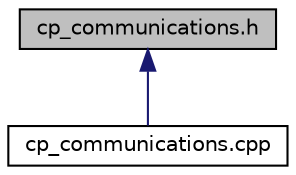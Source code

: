 digraph "cp_communications.h"
{
  edge [fontname="Helvetica",fontsize="10",labelfontname="Helvetica",labelfontsize="10"];
  node [fontname="Helvetica",fontsize="10",shape=record];
  Node5 [label="cp_communications.h",height=0.2,width=0.4,color="black", fillcolor="grey75", style="filled", fontcolor="black"];
  Node5 -> Node6 [dir="back",color="midnightblue",fontsize="10",style="solid",fontname="Helvetica"];
  Node6 [label="cp_communications.cpp",height=0.2,width=0.4,color="black", fillcolor="white", style="filled",URL="$cp__communications_8cpp.html",tooltip="Library of functions for serial port communication with a board in addition to standard qbmove_commun..."];
}
